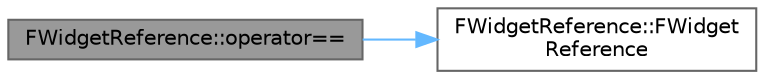 digraph "FWidgetReference::operator=="
{
 // INTERACTIVE_SVG=YES
 // LATEX_PDF_SIZE
  bgcolor="transparent";
  edge [fontname=Helvetica,fontsize=10,labelfontname=Helvetica,labelfontsize=10];
  node [fontname=Helvetica,fontsize=10,shape=box,height=0.2,width=0.4];
  rankdir="LR";
  Node1 [id="Node000001",label="FWidgetReference::operator==",height=0.2,width=0.4,color="gray40", fillcolor="grey60", style="filled", fontcolor="black",tooltip="Checks if widget reference is the same as another widget reference, based on the template pointers."];
  Node1 -> Node2 [id="edge1_Node000001_Node000002",color="steelblue1",style="solid",tooltip=" "];
  Node2 [id="Node000002",label="FWidgetReference::FWidget\lReference",height=0.2,width=0.4,color="grey40", fillcolor="white", style="filled",URL="$d3/d7a/structFWidgetReference.html#aedf895a89dfc3bfecfc8d5f3419a8d49",tooltip=" "];
}
